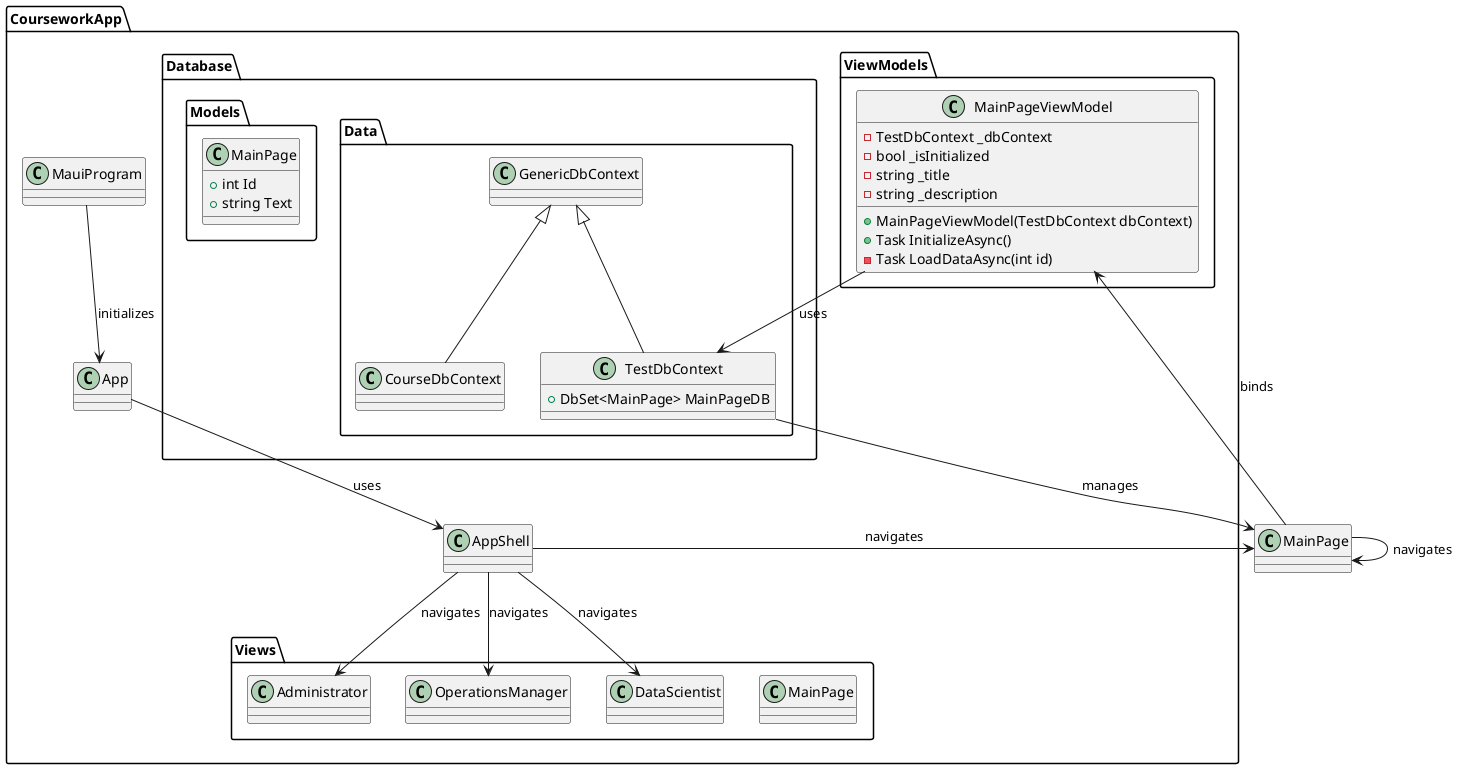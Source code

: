@startuml
' Define namespaces for clarity
package CourseworkApp {
    class App
    class AppShell
    class MauiProgram
}

package CourseworkApp.Views {
    class MainPage
    class Administrator
    class OperationsManager
    class DataScientist
}

package CourseworkApp.ViewModels {
    class MainPageViewModel {
        - TestDbContext _dbContext
        - bool _isInitialized
        - string _title
        - string _description

        + MainPageViewModel(TestDbContext dbContext)
        + Task InitializeAsync()
        - Task LoadDataAsync(int id)
    }
}

package CourseworkApp.Database.Data {
    class TestDbContext {
        + DbSet<MainPage> MainPageDB
    }
    class CourseDbContext
    class GenericDbContext
}

package CourseworkApp.Database.Models {
    class MainPage {
        + int Id
        + string Text
    }
}

' Define relationships
MainPageViewModel --> TestDbContext : uses
MainPage --> MainPageViewModel : binds
MainPage --> MainPage : navigates
App --> AppShell : uses
AppShell --> MainPage : navigates
AppShell --> Administrator : navigates
AppShell --> OperationsManager : navigates
AppShell --> DataScientist : navigates
MauiProgram --> App : initializes
TestDbContext --> MainPage : manages
GenericDbContext <|-- TestDbContext
GenericDbContext <|-- CourseDbContext

@enduml